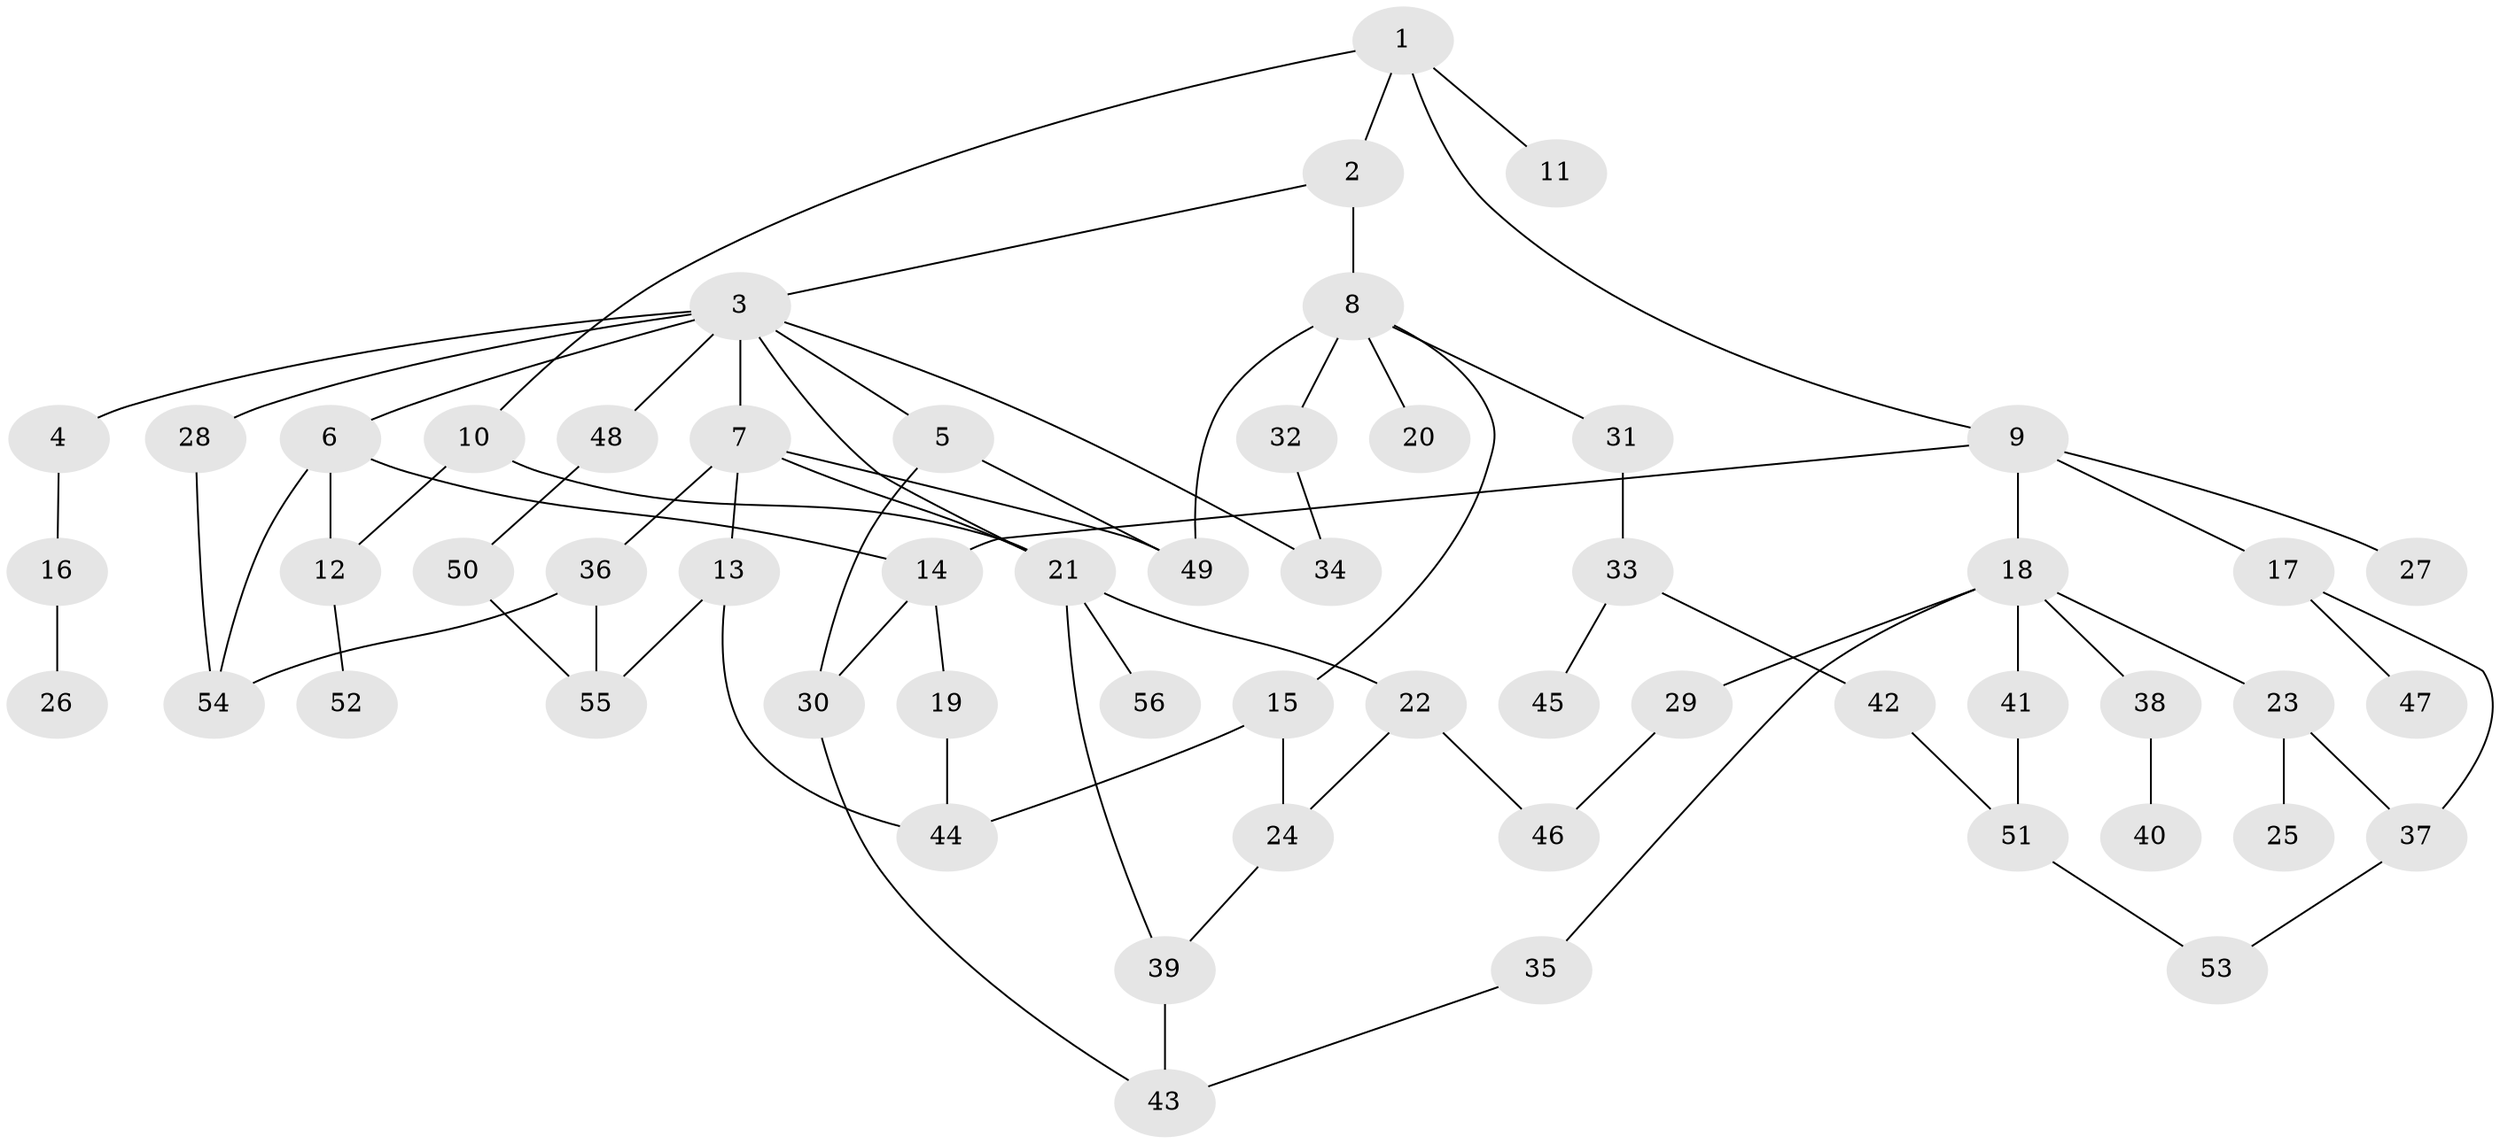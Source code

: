 // coarse degree distribution, {5: 0.11428571428571428, 9: 0.02857142857142857, 2: 0.3142857142857143, 3: 0.2, 6: 0.05714285714285714, 7: 0.02857142857142857, 4: 0.11428571428571428, 1: 0.14285714285714285}
// Generated by graph-tools (version 1.1) at 2025/51/02/27/25 19:51:37]
// undirected, 56 vertices, 77 edges
graph export_dot {
graph [start="1"]
  node [color=gray90,style=filled];
  1;
  2;
  3;
  4;
  5;
  6;
  7;
  8;
  9;
  10;
  11;
  12;
  13;
  14;
  15;
  16;
  17;
  18;
  19;
  20;
  21;
  22;
  23;
  24;
  25;
  26;
  27;
  28;
  29;
  30;
  31;
  32;
  33;
  34;
  35;
  36;
  37;
  38;
  39;
  40;
  41;
  42;
  43;
  44;
  45;
  46;
  47;
  48;
  49;
  50;
  51;
  52;
  53;
  54;
  55;
  56;
  1 -- 2;
  1 -- 9;
  1 -- 10;
  1 -- 11;
  2 -- 3;
  2 -- 8;
  3 -- 4;
  3 -- 5;
  3 -- 6;
  3 -- 7;
  3 -- 28;
  3 -- 48;
  3 -- 34;
  3 -- 21;
  4 -- 16;
  5 -- 30;
  5 -- 49;
  6 -- 14;
  6 -- 54;
  6 -- 12;
  7 -- 13;
  7 -- 36;
  7 -- 49;
  7 -- 21;
  8 -- 15;
  8 -- 20;
  8 -- 31;
  8 -- 32;
  8 -- 49;
  9 -- 17;
  9 -- 18;
  9 -- 27;
  9 -- 14;
  10 -- 12;
  10 -- 21;
  12 -- 52;
  13 -- 44;
  13 -- 55;
  14 -- 19;
  14 -- 30;
  15 -- 24;
  15 -- 44;
  16 -- 26;
  17 -- 37;
  17 -- 47;
  18 -- 23;
  18 -- 29;
  18 -- 35;
  18 -- 38;
  18 -- 41;
  19 -- 44;
  21 -- 22;
  21 -- 56;
  21 -- 39;
  22 -- 46;
  22 -- 24;
  23 -- 25;
  23 -- 37;
  24 -- 39;
  28 -- 54;
  29 -- 46;
  30 -- 43;
  31 -- 33;
  32 -- 34;
  33 -- 42;
  33 -- 45;
  35 -- 43;
  36 -- 54;
  36 -- 55;
  37 -- 53;
  38 -- 40;
  39 -- 43;
  41 -- 51;
  42 -- 51;
  48 -- 50;
  50 -- 55;
  51 -- 53;
}
